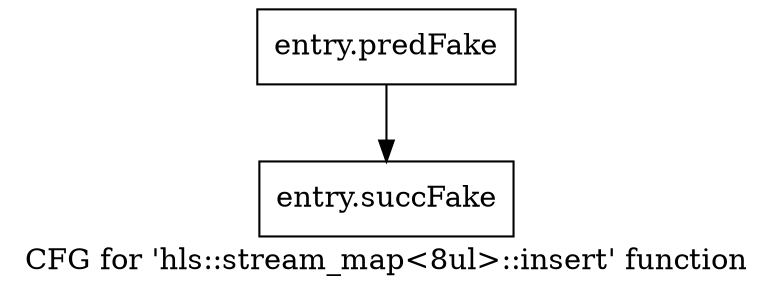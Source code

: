 digraph "CFG for 'hls::stream_map\<8ul\>::insert' function" {
	label="CFG for 'hls::stream_map\<8ul\>::insert' function";

	Node0x583e540 [shape=record,filename="",linenumber="",label="{entry.predFake}"];
	Node0x583e540 -> Node0x58d9bc0[ callList="" memoryops="" filename="/tools/Xilinx/Vitis_HLS/2023.1/include/hls_stream.h" execusionnum="1"];
	Node0x58d9bc0 [shape=record,filename="/tools/Xilinx/Vitis_HLS/2023.1/include/hls_stream.h",linenumber="315",label="{entry.succFake}"];
}
